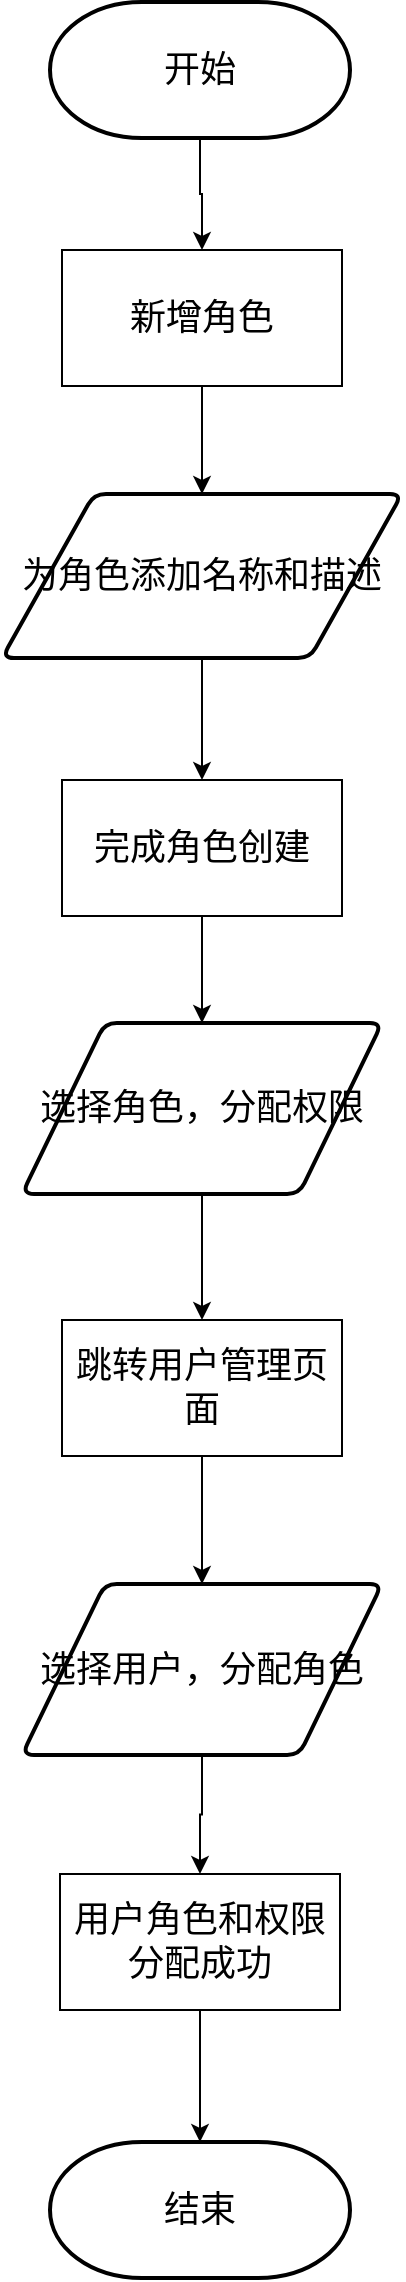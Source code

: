 <mxfile version="21.3.2" type="github">
  <diagram name="第 1 页" id="kr8SmRhsVuFbHTsCatD1">
    <mxGraphModel dx="6598" dy="1493" grid="0" gridSize="10" guides="1" tooltips="1" connect="1" arrows="1" fold="1" page="1" pageScale="1" pageWidth="827" pageHeight="1169" math="0" shadow="0">
      <root>
        <mxCell id="0" />
        <mxCell id="1" parent="0" />
        <mxCell id="ZlHzcMSenoy30nBdFDcZ-1" style="edgeStyle=orthogonalEdgeStyle;rounded=0;orthogonalLoop=1;jettySize=auto;html=1;exitX=0.5;exitY=1;exitDx=0;exitDy=0;exitPerimeter=0;" edge="1" parent="1" source="ZlHzcMSenoy30nBdFDcZ-2" target="ZlHzcMSenoy30nBdFDcZ-4">
          <mxGeometry relative="1" as="geometry" />
        </mxCell>
        <mxCell id="ZlHzcMSenoy30nBdFDcZ-2" value="开始" style="strokeWidth=2;html=1;shape=mxgraph.flowchart.terminator;whiteSpace=wrap;fontSize=18;" vertex="1" parent="1">
          <mxGeometry x="-2980" y="16" width="150" height="68" as="geometry" />
        </mxCell>
        <mxCell id="ZlHzcMSenoy30nBdFDcZ-3" value="" style="edgeStyle=orthogonalEdgeStyle;rounded=0;orthogonalLoop=1;jettySize=auto;html=1;" edge="1" parent="1" source="ZlHzcMSenoy30nBdFDcZ-4" target="ZlHzcMSenoy30nBdFDcZ-6">
          <mxGeometry relative="1" as="geometry" />
        </mxCell>
        <mxCell id="ZlHzcMSenoy30nBdFDcZ-4" value="新增角色" style="rounded=0;whiteSpace=wrap;html=1;fontSize=18;" vertex="1" parent="1">
          <mxGeometry x="-2974" y="140" width="140" height="68" as="geometry" />
        </mxCell>
        <mxCell id="ZlHzcMSenoy30nBdFDcZ-5" value="" style="edgeStyle=orthogonalEdgeStyle;rounded=0;orthogonalLoop=1;jettySize=auto;html=1;" edge="1" parent="1" source="ZlHzcMSenoy30nBdFDcZ-6" target="ZlHzcMSenoy30nBdFDcZ-8">
          <mxGeometry relative="1" as="geometry" />
        </mxCell>
        <mxCell id="ZlHzcMSenoy30nBdFDcZ-6" value="&lt;font style=&quot;font-size: 18px;&quot;&gt;为角色添加名称和描述&lt;/font&gt;" style="shape=parallelogram;html=1;strokeWidth=2;perimeter=parallelogramPerimeter;whiteSpace=wrap;rounded=1;arcSize=12;size=0.23;fontSize=15;" vertex="1" parent="1">
          <mxGeometry x="-3004" y="262" width="200" height="82" as="geometry" />
        </mxCell>
        <mxCell id="ZlHzcMSenoy30nBdFDcZ-7" value="" style="edgeStyle=orthogonalEdgeStyle;rounded=0;orthogonalLoop=1;jettySize=auto;html=1;" edge="1" parent="1" source="ZlHzcMSenoy30nBdFDcZ-8" target="ZlHzcMSenoy30nBdFDcZ-10">
          <mxGeometry relative="1" as="geometry" />
        </mxCell>
        <mxCell id="ZlHzcMSenoy30nBdFDcZ-8" value="完成角色创建" style="rounded=0;whiteSpace=wrap;html=1;fontSize=18;" vertex="1" parent="1">
          <mxGeometry x="-2974" y="405" width="140" height="68" as="geometry" />
        </mxCell>
        <mxCell id="ZlHzcMSenoy30nBdFDcZ-9" style="edgeStyle=orthogonalEdgeStyle;rounded=0;orthogonalLoop=1;jettySize=auto;html=1;exitX=0.5;exitY=1;exitDx=0;exitDy=0;entryX=0.5;entryY=0;entryDx=0;entryDy=0;" edge="1" parent="1" source="ZlHzcMSenoy30nBdFDcZ-10" target="ZlHzcMSenoy30nBdFDcZ-12">
          <mxGeometry relative="1" as="geometry" />
        </mxCell>
        <mxCell id="ZlHzcMSenoy30nBdFDcZ-10" value="&lt;font style=&quot;font-size: 18px;&quot;&gt;选择角色，分配权限&lt;/font&gt;" style="shape=parallelogram;html=1;strokeWidth=2;perimeter=parallelogramPerimeter;whiteSpace=wrap;rounded=1;arcSize=12;size=0.23;fontSize=14;" vertex="1" parent="1">
          <mxGeometry x="-2994" y="526.5" width="180" height="85.5" as="geometry" />
        </mxCell>
        <mxCell id="ZlHzcMSenoy30nBdFDcZ-11" value="" style="edgeStyle=orthogonalEdgeStyle;rounded=0;orthogonalLoop=1;jettySize=auto;html=1;" edge="1" parent="1" source="ZlHzcMSenoy30nBdFDcZ-12" target="ZlHzcMSenoy30nBdFDcZ-14">
          <mxGeometry relative="1" as="geometry" />
        </mxCell>
        <mxCell id="ZlHzcMSenoy30nBdFDcZ-12" value="跳转用户管理页面" style="rounded=0;whiteSpace=wrap;html=1;fontSize=18;" vertex="1" parent="1">
          <mxGeometry x="-2974" y="675" width="140" height="68" as="geometry" />
        </mxCell>
        <mxCell id="ZlHzcMSenoy30nBdFDcZ-13" value="" style="edgeStyle=orthogonalEdgeStyle;rounded=0;orthogonalLoop=1;jettySize=auto;html=1;" edge="1" parent="1" source="ZlHzcMSenoy30nBdFDcZ-14" target="ZlHzcMSenoy30nBdFDcZ-16">
          <mxGeometry relative="1" as="geometry" />
        </mxCell>
        <mxCell id="ZlHzcMSenoy30nBdFDcZ-14" value="&lt;font style=&quot;font-size: 18px;&quot;&gt;选择用户，分配角色&lt;/font&gt;" style="shape=parallelogram;html=1;strokeWidth=2;perimeter=parallelogramPerimeter;whiteSpace=wrap;rounded=1;arcSize=12;size=0.23;fontSize=14;" vertex="1" parent="1">
          <mxGeometry x="-2994" y="807" width="180" height="85.5" as="geometry" />
        </mxCell>
        <mxCell id="ZlHzcMSenoy30nBdFDcZ-15" value="" style="edgeStyle=orthogonalEdgeStyle;rounded=0;orthogonalLoop=1;jettySize=auto;html=1;" edge="1" parent="1" source="ZlHzcMSenoy30nBdFDcZ-16" target="ZlHzcMSenoy30nBdFDcZ-17">
          <mxGeometry relative="1" as="geometry" />
        </mxCell>
        <mxCell id="ZlHzcMSenoy30nBdFDcZ-16" value="用户角色和权限分配成功" style="rounded=0;whiteSpace=wrap;html=1;fontSize=18;" vertex="1" parent="1">
          <mxGeometry x="-2975" y="952" width="140" height="68" as="geometry" />
        </mxCell>
        <mxCell id="ZlHzcMSenoy30nBdFDcZ-17" value="结束" style="strokeWidth=2;html=1;shape=mxgraph.flowchart.terminator;whiteSpace=wrap;fontSize=18;" vertex="1" parent="1">
          <mxGeometry x="-2980" y="1086" width="150" height="68" as="geometry" />
        </mxCell>
      </root>
    </mxGraphModel>
  </diagram>
</mxfile>
